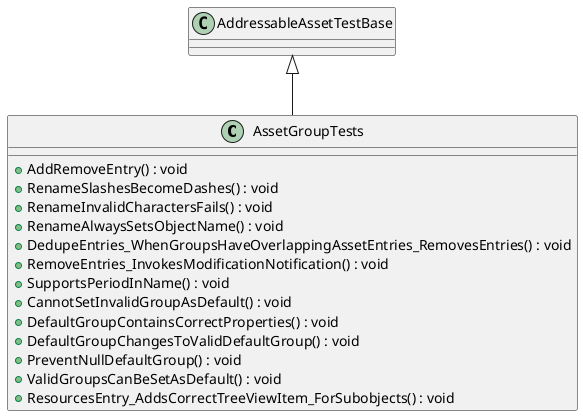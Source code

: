@startuml
class AssetGroupTests {
    + AddRemoveEntry() : void
    + RenameSlashesBecomeDashes() : void
    + RenameInvalidCharactersFails() : void
    + RenameAlwaysSetsObjectName() : void
    + DedupeEntries_WhenGroupsHaveOverlappingAssetEntries_RemovesEntries() : void
    + RemoveEntries_InvokesModificationNotification() : void
    + SupportsPeriodInName() : void
    + CannotSetInvalidGroupAsDefault() : void
    + DefaultGroupContainsCorrectProperties() : void
    + DefaultGroupChangesToValidDefaultGroup() : void
    + PreventNullDefaultGroup() : void
    + ValidGroupsCanBeSetAsDefault() : void
    + ResourcesEntry_AddsCorrectTreeViewItem_ForSubobjects() : void
}
AddressableAssetTestBase <|-- AssetGroupTests
@enduml
